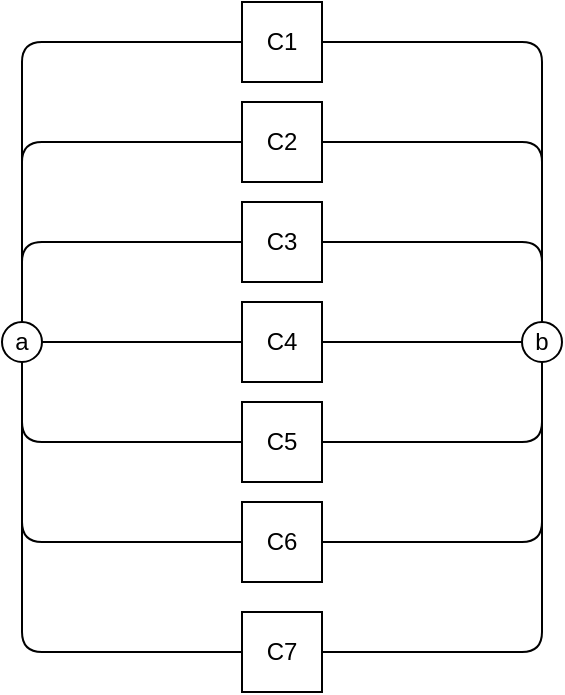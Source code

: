 <mxfile>
    <diagram id="eI62UdJSQvGAo2MBuJdk" name="Página-1">
        <mxGraphModel dx="700" dy="591" grid="1" gridSize="10" guides="1" tooltips="1" connect="1" arrows="1" fold="1" page="1" pageScale="1" pageWidth="827" pageHeight="1169" math="0" shadow="0">
            <root>
                <mxCell id="0"/>
                <mxCell id="1" parent="0"/>
                <mxCell id="3" value="C1" style="rounded=0;whiteSpace=wrap;html=1;" parent="1" vertex="1">
                    <mxGeometry x="220" y="105" width="40" height="40" as="geometry"/>
                </mxCell>
                <mxCell id="5" value="C2" style="rounded=0;whiteSpace=wrap;html=1;" parent="1" vertex="1">
                    <mxGeometry x="220" y="155" width="40" height="40" as="geometry"/>
                </mxCell>
                <mxCell id="8" value="C6" style="rounded=0;whiteSpace=wrap;html=1;" parent="1" vertex="1">
                    <mxGeometry x="220" y="355" width="40" height="40" as="geometry"/>
                </mxCell>
                <mxCell id="11" value="C5" style="rounded=0;whiteSpace=wrap;html=1;" parent="1" vertex="1">
                    <mxGeometry x="220" y="305" width="40" height="40" as="geometry"/>
                </mxCell>
                <mxCell id="13" value="C3" style="rounded=0;whiteSpace=wrap;html=1;" parent="1" vertex="1">
                    <mxGeometry x="220" y="205" width="40" height="40" as="geometry"/>
                </mxCell>
                <mxCell id="37" style="edgeStyle=none;html=1;exitX=1;exitY=0.5;exitDx=0;exitDy=0;entryX=0;entryY=0.5;entryDx=0;entryDy=0;endArrow=none;endFill=0;" edge="1" parent="1" source="18" target="20">
                    <mxGeometry relative="1" as="geometry"/>
                </mxCell>
                <mxCell id="18" value="C4" style="rounded=0;whiteSpace=wrap;html=1;" parent="1" vertex="1">
                    <mxGeometry x="220" y="255" width="40" height="40" as="geometry"/>
                </mxCell>
                <mxCell id="28" style="edgeStyle=none;html=1;exitX=0.5;exitY=0;exitDx=0;exitDy=0;entryX=1;entryY=0.5;entryDx=0;entryDy=0;endArrow=none;endFill=0;" parent="1" source="20" target="3" edge="1">
                    <mxGeometry relative="1" as="geometry">
                        <Array as="points">
                            <mxPoint x="370" y="125"/>
                        </Array>
                    </mxGeometry>
                </mxCell>
                <mxCell id="29" style="edgeStyle=none;html=1;exitX=0.5;exitY=0;exitDx=0;exitDy=0;entryX=1;entryY=0.5;entryDx=0;entryDy=0;endArrow=none;endFill=0;" parent="1" source="20" target="5" edge="1">
                    <mxGeometry relative="1" as="geometry">
                        <Array as="points">
                            <mxPoint x="370" y="175"/>
                        </Array>
                    </mxGeometry>
                </mxCell>
                <mxCell id="30" style="edgeStyle=none;html=1;exitX=0.5;exitY=0;exitDx=0;exitDy=0;entryX=1;entryY=0.5;entryDx=0;entryDy=0;endArrow=none;endFill=0;" parent="1" source="20" target="13" edge="1">
                    <mxGeometry relative="1" as="geometry">
                        <Array as="points">
                            <mxPoint x="370" y="225"/>
                        </Array>
                    </mxGeometry>
                </mxCell>
                <mxCell id="32" style="edgeStyle=none;html=1;exitX=0.5;exitY=1;exitDx=0;exitDy=0;entryX=1;entryY=0.5;entryDx=0;entryDy=0;endArrow=none;endFill=0;" parent="1" source="20" target="11" edge="1">
                    <mxGeometry relative="1" as="geometry">
                        <Array as="points">
                            <mxPoint x="370" y="325"/>
                        </Array>
                    </mxGeometry>
                </mxCell>
                <mxCell id="33" style="edgeStyle=none;html=1;exitX=0.5;exitY=1;exitDx=0;exitDy=0;entryX=1;entryY=0.5;entryDx=0;entryDy=0;endArrow=none;endFill=0;" parent="1" source="20" target="8" edge="1">
                    <mxGeometry relative="1" as="geometry">
                        <Array as="points">
                            <mxPoint x="370" y="375"/>
                        </Array>
                    </mxGeometry>
                </mxCell>
                <mxCell id="20" value="b" style="ellipse;whiteSpace=wrap;html=1;aspect=fixed;" parent="1" vertex="1">
                    <mxGeometry x="360" y="265" width="20" height="20" as="geometry"/>
                </mxCell>
                <mxCell id="22" style="edgeStyle=none;html=1;exitX=0.5;exitY=0;exitDx=0;exitDy=0;entryX=0;entryY=0.5;entryDx=0;entryDy=0;endArrow=none;endFill=0;" parent="1" source="21" target="3" edge="1">
                    <mxGeometry relative="1" as="geometry">
                        <Array as="points">
                            <mxPoint x="110" y="125"/>
                        </Array>
                    </mxGeometry>
                </mxCell>
                <mxCell id="23" style="edgeStyle=none;html=1;exitX=0.5;exitY=0;exitDx=0;exitDy=0;entryX=0;entryY=0.5;entryDx=0;entryDy=0;endArrow=none;endFill=0;" parent="1" source="21" target="5" edge="1">
                    <mxGeometry relative="1" as="geometry">
                        <Array as="points">
                            <mxPoint x="110" y="175"/>
                        </Array>
                    </mxGeometry>
                </mxCell>
                <mxCell id="24" style="edgeStyle=none;html=1;exitX=0.5;exitY=0;exitDx=0;exitDy=0;entryX=0;entryY=0.5;entryDx=0;entryDy=0;endArrow=none;endFill=0;" parent="1" source="21" target="13" edge="1">
                    <mxGeometry relative="1" as="geometry">
                        <Array as="points">
                            <mxPoint x="110" y="225"/>
                        </Array>
                    </mxGeometry>
                </mxCell>
                <mxCell id="26" style="edgeStyle=none;html=1;exitX=0.5;exitY=1;exitDx=0;exitDy=0;entryX=0;entryY=0.5;entryDx=0;entryDy=0;endArrow=none;endFill=0;" parent="1" source="21" target="11" edge="1">
                    <mxGeometry relative="1" as="geometry">
                        <Array as="points">
                            <mxPoint x="110" y="325"/>
                        </Array>
                    </mxGeometry>
                </mxCell>
                <mxCell id="27" style="edgeStyle=none;html=1;exitX=0.5;exitY=1;exitDx=0;exitDy=0;entryX=0;entryY=0.5;entryDx=0;entryDy=0;endArrow=none;endFill=0;" parent="1" source="21" target="8" edge="1">
                    <mxGeometry relative="1" as="geometry">
                        <Array as="points">
                            <mxPoint x="110" y="375"/>
                        </Array>
                    </mxGeometry>
                </mxCell>
                <mxCell id="35" style="edgeStyle=none;html=1;exitX=0.5;exitY=1;exitDx=0;exitDy=0;entryX=0;entryY=0.5;entryDx=0;entryDy=0;endArrow=none;endFill=0;" edge="1" parent="1" source="21" target="34">
                    <mxGeometry relative="1" as="geometry">
                        <Array as="points">
                            <mxPoint x="110" y="430"/>
                        </Array>
                    </mxGeometry>
                </mxCell>
                <mxCell id="36" style="edgeStyle=none;html=1;exitX=1;exitY=0.5;exitDx=0;exitDy=0;entryX=0;entryY=0.5;entryDx=0;entryDy=0;endArrow=none;endFill=0;" edge="1" parent="1" source="21" target="18">
                    <mxGeometry relative="1" as="geometry"/>
                </mxCell>
                <mxCell id="21" value="a" style="ellipse;whiteSpace=wrap;html=1;aspect=fixed;" parent="1" vertex="1">
                    <mxGeometry x="100" y="265" width="20" height="20" as="geometry"/>
                </mxCell>
                <mxCell id="38" style="edgeStyle=none;html=1;exitX=1;exitY=0.5;exitDx=0;exitDy=0;entryX=0.5;entryY=1;entryDx=0;entryDy=0;endArrow=none;endFill=0;" edge="1" parent="1" source="34" target="20">
                    <mxGeometry relative="1" as="geometry">
                        <Array as="points">
                            <mxPoint x="370" y="430"/>
                        </Array>
                    </mxGeometry>
                </mxCell>
                <mxCell id="34" value="C7" style="rounded=0;whiteSpace=wrap;html=1;" vertex="1" parent="1">
                    <mxGeometry x="220" y="410" width="40" height="40" as="geometry"/>
                </mxCell>
            </root>
        </mxGraphModel>
    </diagram>
</mxfile>